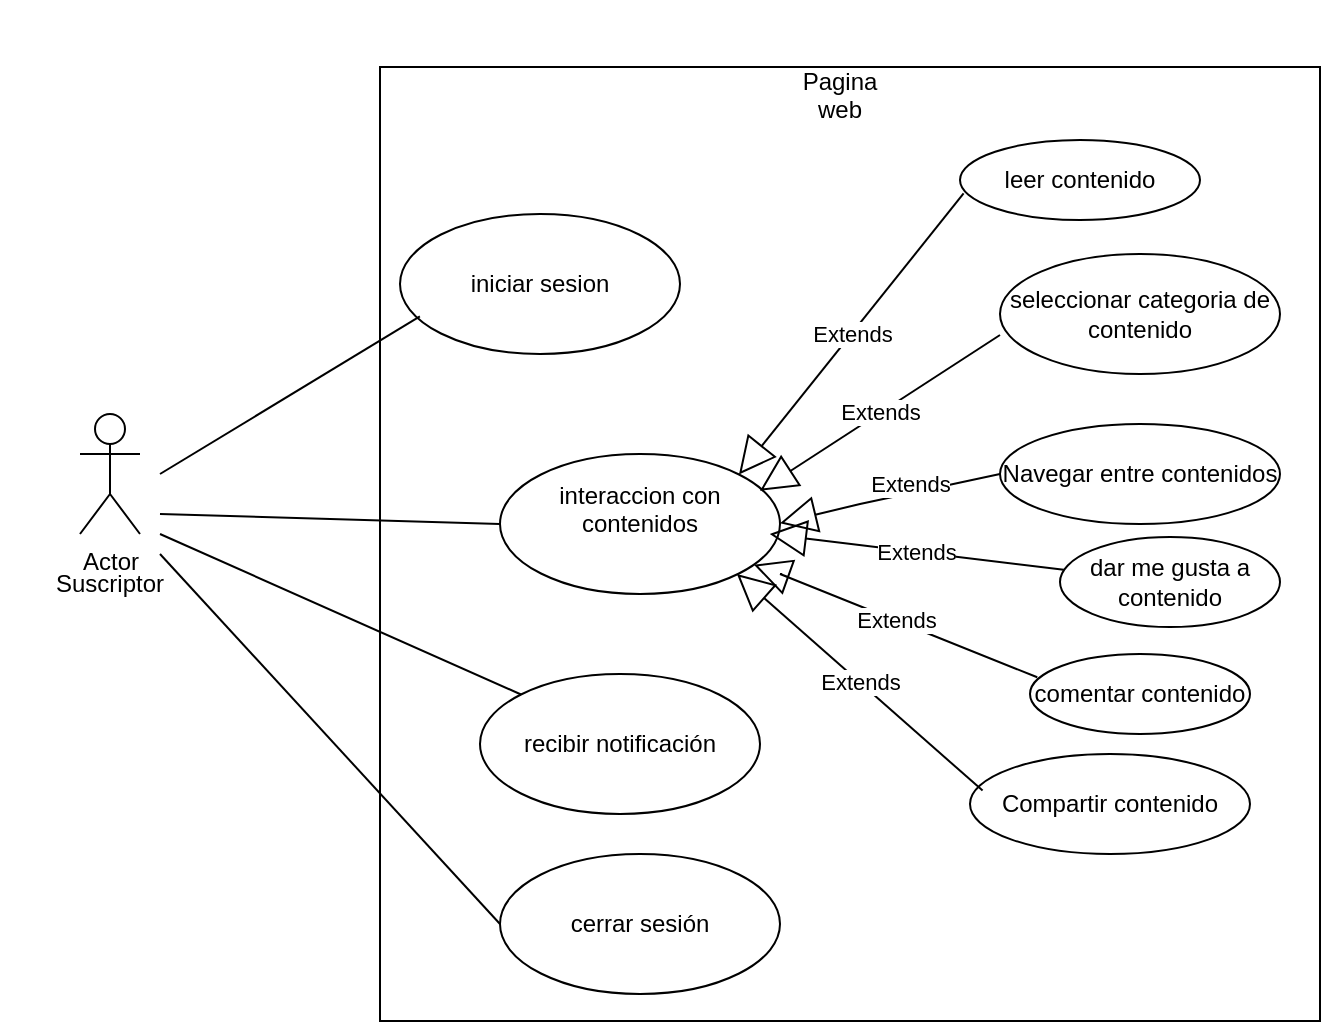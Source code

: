 <mxfile version="24.1.0" type="github">
  <diagram name="Página-1" id="7u036vd7eiV5N1CGjayX">
    <mxGraphModel dx="1136" dy="585" grid="1" gridSize="10" guides="1" tooltips="1" connect="1" arrows="1" fold="1" page="1" pageScale="1" pageWidth="827" pageHeight="1169" math="0" shadow="0">
      <root>
        <mxCell id="0" />
        <mxCell id="1" parent="0" />
        <mxCell id="Nb5le6S2CmUlFodfQMXK-4" value="&lt;div&gt;&lt;br&gt;&lt;/div&gt;&lt;div&gt;&lt;br&gt;&lt;/div&gt;" style="text;html=1;align=center;verticalAlign=middle;resizable=0;points=[];autosize=1;strokeColor=none;fillColor=none;" vertex="1" parent="1">
          <mxGeometry x="90" y="203" width="20" height="40" as="geometry" />
        </mxCell>
        <mxCell id="Nb5le6S2CmUlFodfQMXK-13" value="Actor" style="shape=umlActor;verticalLabelPosition=bottom;verticalAlign=top;html=1;" vertex="1" parent="1">
          <mxGeometry x="130" y="410" width="30" height="60" as="geometry" />
        </mxCell>
        <mxCell id="Nb5le6S2CmUlFodfQMXK-14" value="" style="rounded=0;whiteSpace=wrap;html=1;" vertex="1" parent="1">
          <mxGeometry x="280" y="236.5" width="470" height="477" as="geometry" />
        </mxCell>
        <mxCell id="Nb5le6S2CmUlFodfQMXK-16" value="Pagina web&lt;div&gt;&lt;br&gt;&lt;/div&gt;" style="text;html=1;align=center;verticalAlign=middle;whiteSpace=wrap;rounded=0;" vertex="1" parent="1">
          <mxGeometry x="480" y="243" width="60" height="30" as="geometry" />
        </mxCell>
        <mxCell id="Nb5le6S2CmUlFodfQMXK-17" value="Suscriptor&lt;div&gt;&lt;br&gt;&lt;/div&gt;" style="text;html=1;align=center;verticalAlign=middle;whiteSpace=wrap;rounded=0;" vertex="1" parent="1">
          <mxGeometry x="115" y="486.5" width="60" height="30" as="geometry" />
        </mxCell>
        <mxCell id="Nb5le6S2CmUlFodfQMXK-18" value="iniciar sesion" style="ellipse;whiteSpace=wrap;html=1;" vertex="1" parent="1">
          <mxGeometry x="290" y="310" width="140" height="70" as="geometry" />
        </mxCell>
        <mxCell id="Nb5le6S2CmUlFodfQMXK-22" value="interaccion con contenidos&lt;div&gt;&lt;br&gt;&lt;/div&gt;" style="ellipse;whiteSpace=wrap;html=1;" vertex="1" parent="1">
          <mxGeometry x="340" y="430" width="140" height="70" as="geometry" />
        </mxCell>
        <mxCell id="Nb5le6S2CmUlFodfQMXK-23" value="recibir notificación" style="ellipse;whiteSpace=wrap;html=1;" vertex="1" parent="1">
          <mxGeometry x="330" y="540" width="140" height="70" as="geometry" />
        </mxCell>
        <mxCell id="Nb5le6S2CmUlFodfQMXK-26" value="Navegar entre contenidos" style="ellipse;whiteSpace=wrap;html=1;" vertex="1" parent="1">
          <mxGeometry x="590" y="415" width="140" height="50" as="geometry" />
        </mxCell>
        <mxCell id="Nb5le6S2CmUlFodfQMXK-27" value="leer contenido" style="ellipse;whiteSpace=wrap;html=1;" vertex="1" parent="1">
          <mxGeometry x="570" y="273" width="120" height="40" as="geometry" />
        </mxCell>
        <mxCell id="Nb5le6S2CmUlFodfQMXK-28" value="seleccionar categoria de contenido" style="ellipse;whiteSpace=wrap;html=1;" vertex="1" parent="1">
          <mxGeometry x="590" y="330" width="140" height="60" as="geometry" />
        </mxCell>
        <mxCell id="Nb5le6S2CmUlFodfQMXK-30" value="Extends" style="endArrow=block;endSize=16;endFill=0;html=1;rounded=0;exitX=0.015;exitY=0.668;exitDx=0;exitDy=0;exitPerimeter=0;entryX=1;entryY=0;entryDx=0;entryDy=0;" edge="1" parent="1" source="Nb5le6S2CmUlFodfQMXK-27" target="Nb5le6S2CmUlFodfQMXK-22">
          <mxGeometry width="160" relative="1" as="geometry">
            <mxPoint x="330" y="540" as="sourcePoint" />
            <mxPoint x="490" y="540" as="targetPoint" />
          </mxGeometry>
        </mxCell>
        <mxCell id="Nb5le6S2CmUlFodfQMXK-31" value="" style="endArrow=none;html=1;rounded=0;entryX=0.071;entryY=0.732;entryDx=0;entryDy=0;entryPerimeter=0;" edge="1" parent="1" target="Nb5le6S2CmUlFodfQMXK-18">
          <mxGeometry width="50" height="50" relative="1" as="geometry">
            <mxPoint x="170" y="440" as="sourcePoint" />
            <mxPoint x="430" y="520" as="targetPoint" />
          </mxGeometry>
        </mxCell>
        <mxCell id="Nb5le6S2CmUlFodfQMXK-32" value="" style="endArrow=none;html=1;rounded=0;entryX=0;entryY=0.5;entryDx=0;entryDy=0;" edge="1" parent="1" target="Nb5le6S2CmUlFodfQMXK-22">
          <mxGeometry width="50" height="50" relative="1" as="geometry">
            <mxPoint x="170" y="460" as="sourcePoint" />
            <mxPoint x="430" y="520" as="targetPoint" />
          </mxGeometry>
        </mxCell>
        <mxCell id="Nb5le6S2CmUlFodfQMXK-33" value="" style="endArrow=none;html=1;rounded=0;entryX=0;entryY=0;entryDx=0;entryDy=0;" edge="1" parent="1" target="Nb5le6S2CmUlFodfQMXK-23">
          <mxGeometry width="50" height="50" relative="1" as="geometry">
            <mxPoint x="170" y="470" as="sourcePoint" />
            <mxPoint x="430" y="520" as="targetPoint" />
          </mxGeometry>
        </mxCell>
        <mxCell id="Nb5le6S2CmUlFodfQMXK-34" value="Extends" style="endArrow=block;endSize=16;endFill=0;html=1;rounded=0;exitX=0;exitY=0.675;exitDx=0;exitDy=0;exitPerimeter=0;" edge="1" parent="1" source="Nb5le6S2CmUlFodfQMXK-28">
          <mxGeometry width="160" relative="1" as="geometry">
            <mxPoint x="569.57" y="390" as="sourcePoint" />
            <mxPoint x="469.996" y="448.371" as="targetPoint" />
          </mxGeometry>
        </mxCell>
        <mxCell id="Nb5le6S2CmUlFodfQMXK-35" value="Extends" style="endArrow=block;endSize=16;endFill=0;html=1;rounded=0;exitX=0;exitY=0.5;exitDx=0;exitDy=0;entryX=1;entryY=1;entryDx=0;entryDy=0;" edge="1" parent="1" source="Nb5le6S2CmUlFodfQMXK-26">
          <mxGeometry x="-0.206" y="-5" width="160" relative="1" as="geometry">
            <mxPoint x="577.08" y="440.0" as="sourcePoint" />
            <mxPoint x="479.997" y="464.599" as="targetPoint" />
            <Array as="points">
              <mxPoint x="520" y="455" />
            </Array>
            <mxPoint as="offset" />
          </mxGeometry>
        </mxCell>
        <mxCell id="Nb5le6S2CmUlFodfQMXK-36" value="&lt;div&gt;&lt;br&gt;&lt;/div&gt;cerrar sesión&lt;div&gt;&lt;br&gt;&lt;/div&gt;" style="ellipse;whiteSpace=wrap;html=1;" vertex="1" parent="1">
          <mxGeometry x="340" y="630" width="140" height="70" as="geometry" />
        </mxCell>
        <mxCell id="Nb5le6S2CmUlFodfQMXK-38" value="" style="endArrow=none;html=1;rounded=0;entryX=0;entryY=0.5;entryDx=0;entryDy=0;" edge="1" parent="1" target="Nb5le6S2CmUlFodfQMXK-36">
          <mxGeometry width="50" height="50" relative="1" as="geometry">
            <mxPoint x="170" y="480" as="sourcePoint" />
            <mxPoint x="430" y="520" as="targetPoint" />
          </mxGeometry>
        </mxCell>
        <mxCell id="Nb5le6S2CmUlFodfQMXK-42" style="edgeStyle=orthogonalEdgeStyle;rounded=0;orthogonalLoop=1;jettySize=auto;html=1;exitX=0.5;exitY=1;exitDx=0;exitDy=0;" edge="1" parent="1" source="Nb5le6S2CmUlFodfQMXK-26" target="Nb5le6S2CmUlFodfQMXK-26">
          <mxGeometry relative="1" as="geometry" />
        </mxCell>
        <mxCell id="Nb5le6S2CmUlFodfQMXK-43" value="dar me gusta a contenido" style="ellipse;whiteSpace=wrap;html=1;" vertex="1" parent="1">
          <mxGeometry x="620" y="471.5" width="110" height="45" as="geometry" />
        </mxCell>
        <mxCell id="Nb5le6S2CmUlFodfQMXK-44" value="comentar contenido" style="ellipse;whiteSpace=wrap;html=1;" vertex="1" parent="1">
          <mxGeometry x="605" y="530" width="110" height="40" as="geometry" />
        </mxCell>
        <mxCell id="Nb5le6S2CmUlFodfQMXK-45" value="Extends" style="endArrow=block;endSize=16;endFill=0;html=1;rounded=0;exitX=0.017;exitY=0.365;exitDx=0;exitDy=0;exitPerimeter=0;entryX=1;entryY=0.653;entryDx=0;entryDy=0;entryPerimeter=0;" edge="1" parent="1" source="Nb5le6S2CmUlFodfQMXK-43">
          <mxGeometry width="160" relative="1" as="geometry">
            <mxPoint x="550.0" y="505.54" as="sourcePoint" />
            <mxPoint x="474.89" y="470.0" as="targetPoint" />
            <Array as="points" />
          </mxGeometry>
        </mxCell>
        <mxCell id="Nb5le6S2CmUlFodfQMXK-46" value="Extends" style="endArrow=block;endSize=16;endFill=0;html=1;rounded=0;exitX=0.033;exitY=0.291;exitDx=0;exitDy=0;exitPerimeter=0;" edge="1" parent="1" source="Nb5le6S2CmUlFodfQMXK-44" target="Nb5le6S2CmUlFodfQMXK-22">
          <mxGeometry width="160" relative="1" as="geometry">
            <mxPoint x="525" y="621.5" as="sourcePoint" />
            <mxPoint x="460" y="486.5" as="targetPoint" />
            <Array as="points">
              <mxPoint x="480" y="490" />
            </Array>
          </mxGeometry>
        </mxCell>
        <mxCell id="Nb5le6S2CmUlFodfQMXK-47" value="Compartir contenido" style="ellipse;whiteSpace=wrap;html=1;" vertex="1" parent="1">
          <mxGeometry x="575" y="580" width="140" height="50" as="geometry" />
        </mxCell>
        <mxCell id="Nb5le6S2CmUlFodfQMXK-48" style="edgeStyle=orthogonalEdgeStyle;rounded=0;orthogonalLoop=1;jettySize=auto;html=1;exitX=0.5;exitY=1;exitDx=0;exitDy=0;" edge="1" parent="1" source="Nb5le6S2CmUlFodfQMXK-44" target="Nb5le6S2CmUlFodfQMXK-44">
          <mxGeometry relative="1" as="geometry" />
        </mxCell>
        <mxCell id="Nb5le6S2CmUlFodfQMXK-49" value="Extends" style="endArrow=block;endSize=16;endFill=0;html=1;rounded=0;exitX=0.045;exitY=0.366;exitDx=0;exitDy=0;exitPerimeter=0;" edge="1" parent="1" source="Nb5le6S2CmUlFodfQMXK-47">
          <mxGeometry width="160" relative="1" as="geometry">
            <mxPoint x="572" y="610" as="sourcePoint" />
            <mxPoint x="458.44" y="490" as="targetPoint" />
          </mxGeometry>
        </mxCell>
      </root>
    </mxGraphModel>
  </diagram>
</mxfile>

